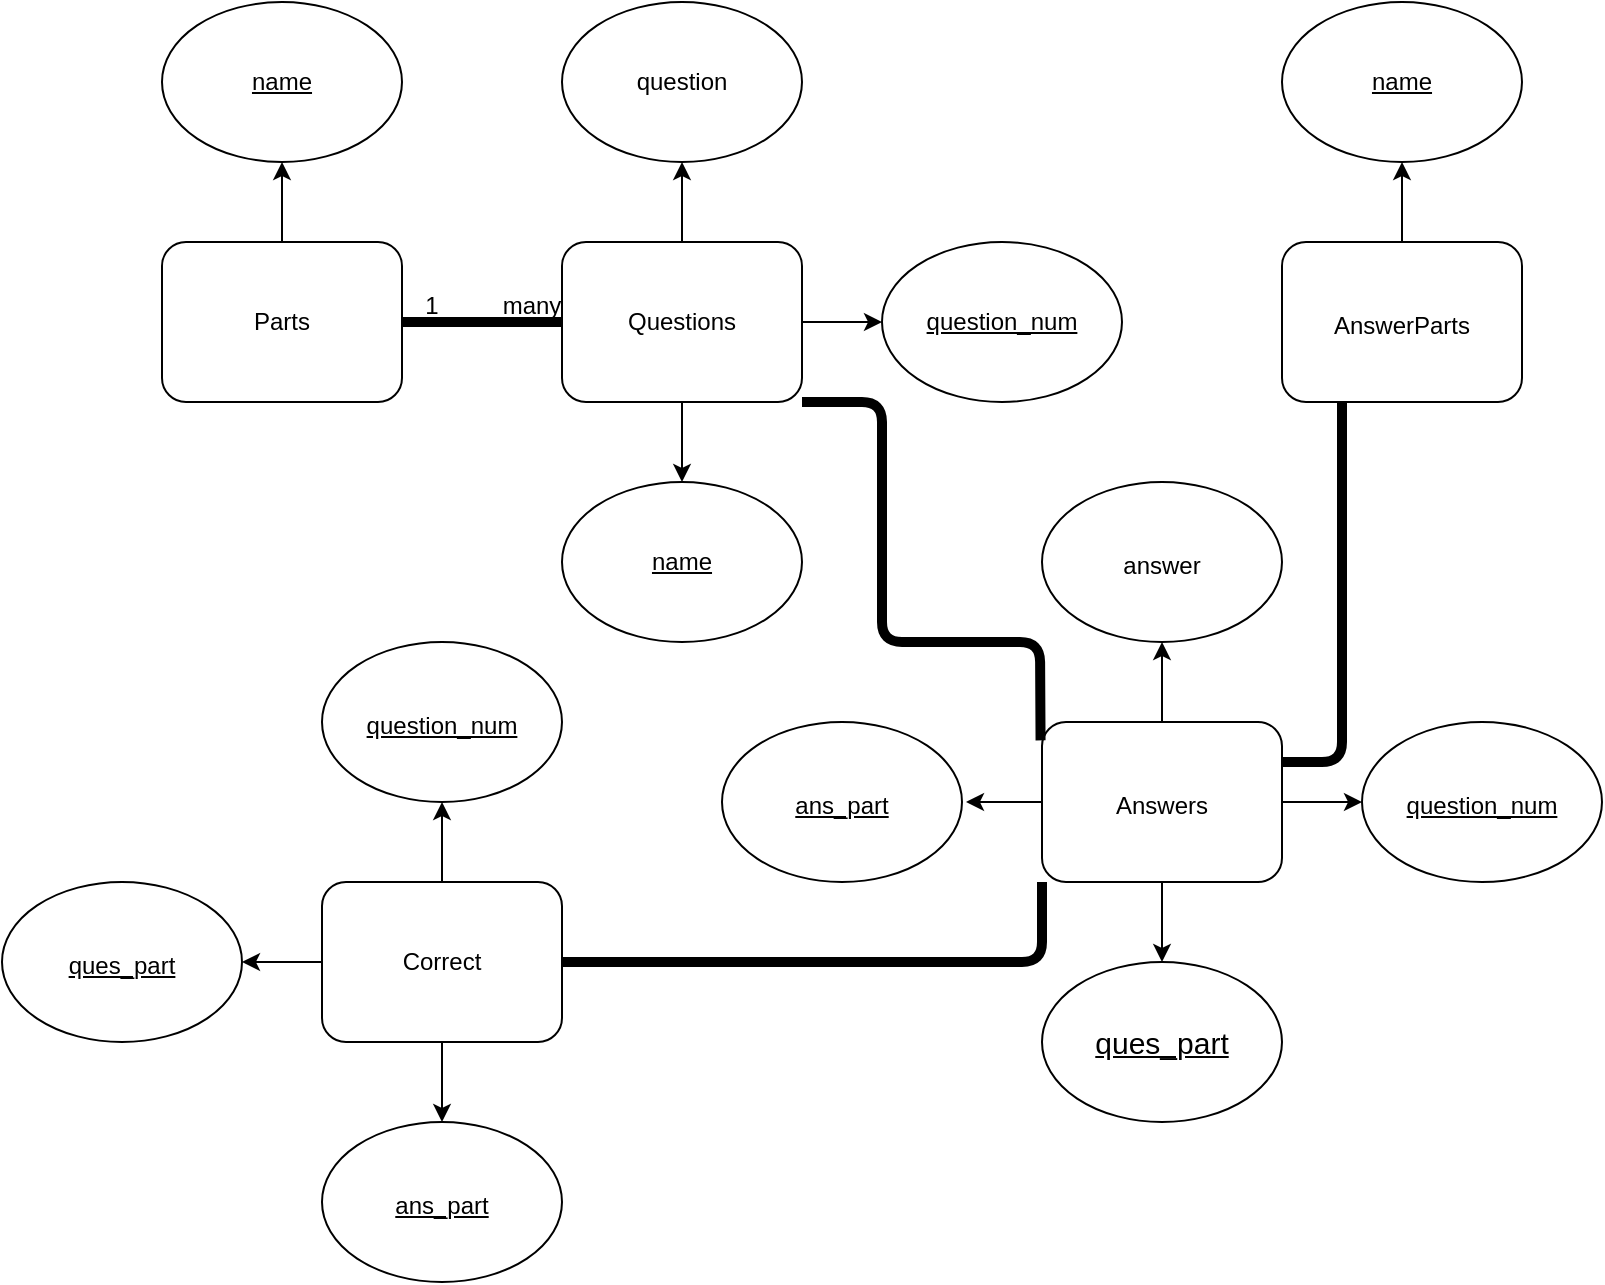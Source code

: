 <mxfile version="13.6.0" type="github">
  <diagram id="omB23WNYtrH4AIbexvp6" name="Page-1">
    <mxGraphModel dx="936" dy="752" grid="1" gridSize="10" guides="1" tooltips="1" connect="1" arrows="1" fold="1" page="1" pageScale="1" pageWidth="827" pageHeight="1169" math="0" shadow="0">
      <root>
        <mxCell id="0" />
        <mxCell id="1" parent="0" />
        <mxCell id="BBoNorSyIThurT8fwN3v-1" value="Parts" style="rounded=1;whiteSpace=wrap;html=1;" vertex="1" parent="1">
          <mxGeometry x="80" y="400" width="120" height="80" as="geometry" />
        </mxCell>
        <mxCell id="BBoNorSyIThurT8fwN3v-2" value="&lt;u&gt;name&lt;/u&gt;" style="ellipse;whiteSpace=wrap;html=1;" vertex="1" parent="1">
          <mxGeometry x="80" y="280" width="120" height="80" as="geometry" />
        </mxCell>
        <mxCell id="BBoNorSyIThurT8fwN3v-3" value="" style="endArrow=classic;html=1;entryX=0.5;entryY=1;entryDx=0;entryDy=0;exitX=0.5;exitY=0;exitDx=0;exitDy=0;" edge="1" parent="1" source="BBoNorSyIThurT8fwN3v-1" target="BBoNorSyIThurT8fwN3v-2">
          <mxGeometry width="50" height="50" relative="1" as="geometry">
            <mxPoint x="360" y="600" as="sourcePoint" />
            <mxPoint x="410" y="550" as="targetPoint" />
          </mxGeometry>
        </mxCell>
        <mxCell id="BBoNorSyIThurT8fwN3v-4" value="Questions" style="rounded=1;whiteSpace=wrap;html=1;" vertex="1" parent="1">
          <mxGeometry x="280" y="400" width="120" height="80" as="geometry" />
        </mxCell>
        <mxCell id="BBoNorSyIThurT8fwN3v-5" value="question" style="ellipse;whiteSpace=wrap;html=1;" vertex="1" parent="1">
          <mxGeometry x="280" y="280" width="120" height="80" as="geometry" />
        </mxCell>
        <mxCell id="BBoNorSyIThurT8fwN3v-6" value="&lt;u&gt;question_num&lt;/u&gt;" style="ellipse;whiteSpace=wrap;html=1;" vertex="1" parent="1">
          <mxGeometry x="440" y="400" width="120" height="80" as="geometry" />
        </mxCell>
        <mxCell id="BBoNorSyIThurT8fwN3v-7" value="&lt;u&gt;name&lt;/u&gt;" style="ellipse;whiteSpace=wrap;html=1;" vertex="1" parent="1">
          <mxGeometry x="280" y="520" width="120" height="80" as="geometry" />
        </mxCell>
        <mxCell id="BBoNorSyIThurT8fwN3v-8" value="" style="endArrow=classic;html=1;exitX=0.5;exitY=0;exitDx=0;exitDy=0;" edge="1" parent="1" source="BBoNorSyIThurT8fwN3v-4" target="BBoNorSyIThurT8fwN3v-5">
          <mxGeometry width="50" height="50" relative="1" as="geometry">
            <mxPoint x="360" y="600" as="sourcePoint" />
            <mxPoint x="410" y="550" as="targetPoint" />
          </mxGeometry>
        </mxCell>
        <mxCell id="BBoNorSyIThurT8fwN3v-11" value="" style="endArrow=classic;html=1;exitX=1;exitY=0.5;exitDx=0;exitDy=0;entryX=0;entryY=0.5;entryDx=0;entryDy=0;" edge="1" parent="1" source="BBoNorSyIThurT8fwN3v-4" target="BBoNorSyIThurT8fwN3v-6">
          <mxGeometry width="50" height="50" relative="1" as="geometry">
            <mxPoint x="360" y="600" as="sourcePoint" />
            <mxPoint x="410" y="550" as="targetPoint" />
          </mxGeometry>
        </mxCell>
        <mxCell id="BBoNorSyIThurT8fwN3v-12" value="" style="endArrow=classic;html=1;exitX=0.5;exitY=1;exitDx=0;exitDy=0;" edge="1" parent="1" source="BBoNorSyIThurT8fwN3v-4" target="BBoNorSyIThurT8fwN3v-7">
          <mxGeometry width="50" height="50" relative="1" as="geometry">
            <mxPoint x="360" y="600" as="sourcePoint" />
            <mxPoint x="410" y="550" as="targetPoint" />
          </mxGeometry>
        </mxCell>
        <mxCell id="BBoNorSyIThurT8fwN3v-13" value="" style="endArrow=none;html=1;exitX=1;exitY=0.5;exitDx=0;exitDy=0;entryX=0;entryY=0.5;entryDx=0;entryDy=0;fontSize=15;strokeWidth=5;" edge="1" parent="1" source="BBoNorSyIThurT8fwN3v-1" target="BBoNorSyIThurT8fwN3v-4">
          <mxGeometry width="50" height="50" relative="1" as="geometry">
            <mxPoint x="360" y="600" as="sourcePoint" />
            <mxPoint x="410" y="550" as="targetPoint" />
          </mxGeometry>
        </mxCell>
        <mxCell id="BBoNorSyIThurT8fwN3v-14" value="&lt;font style=&quot;font-size: 12px&quot;&gt;AnswerParts&lt;/font&gt;" style="rounded=1;whiteSpace=wrap;html=1;fontSize=15;" vertex="1" parent="1">
          <mxGeometry x="640" y="400" width="120" height="80" as="geometry" />
        </mxCell>
        <mxCell id="BBoNorSyIThurT8fwN3v-15" value="&lt;u&gt;name&lt;/u&gt;" style="ellipse;whiteSpace=wrap;html=1;" vertex="1" parent="1">
          <mxGeometry x="640" y="280" width="120" height="80" as="geometry" />
        </mxCell>
        <mxCell id="BBoNorSyIThurT8fwN3v-18" value="" style="endArrow=classic;html=1;exitX=0.5;exitY=0;exitDx=0;exitDy=0;entryX=0.5;entryY=1;entryDx=0;entryDy=0;" edge="1" parent="1" source="BBoNorSyIThurT8fwN3v-14" target="BBoNorSyIThurT8fwN3v-15">
          <mxGeometry width="50" height="50" relative="1" as="geometry">
            <mxPoint x="350" y="410" as="sourcePoint" />
            <mxPoint x="350" y="370" as="targetPoint" />
          </mxGeometry>
        </mxCell>
        <mxCell id="BBoNorSyIThurT8fwN3v-19" value="&lt;font style=&quot;font-size: 12px&quot;&gt;Answers&lt;/font&gt;" style="rounded=1;whiteSpace=wrap;html=1;fontSize=15;" vertex="1" parent="1">
          <mxGeometry x="520" y="640" width="120" height="80" as="geometry" />
        </mxCell>
        <mxCell id="BBoNorSyIThurT8fwN3v-20" value="&lt;font style=&quot;font-size: 12px&quot;&gt;answer&lt;/font&gt;" style="ellipse;whiteSpace=wrap;html=1;fontSize=15;" vertex="1" parent="1">
          <mxGeometry x="520" y="520" width="120" height="80" as="geometry" />
        </mxCell>
        <mxCell id="BBoNorSyIThurT8fwN3v-21" value="&lt;u&gt;&lt;font style=&quot;font-size: 12px&quot;&gt;ans_part&lt;/font&gt;&lt;/u&gt;" style="ellipse;whiteSpace=wrap;html=1;fontSize=15;" vertex="1" parent="1">
          <mxGeometry x="360" y="640" width="120" height="80" as="geometry" />
        </mxCell>
        <mxCell id="BBoNorSyIThurT8fwN3v-22" value="&lt;u&gt;ques_part&lt;/u&gt;" style="ellipse;whiteSpace=wrap;html=1;fontSize=15;" vertex="1" parent="1">
          <mxGeometry x="520" y="760" width="120" height="80" as="geometry" />
        </mxCell>
        <mxCell id="BBoNorSyIThurT8fwN3v-23" value="&lt;u&gt;&lt;font style=&quot;font-size: 12px&quot;&gt;question_num&lt;/font&gt;&lt;/u&gt;" style="ellipse;whiteSpace=wrap;html=1;fontSize=15;" vertex="1" parent="1">
          <mxGeometry x="680" y="640" width="120" height="80" as="geometry" />
        </mxCell>
        <mxCell id="BBoNorSyIThurT8fwN3v-25" value="" style="endArrow=classic;html=1;exitX=0;exitY=0.5;exitDx=0;exitDy=0;" edge="1" parent="1" source="BBoNorSyIThurT8fwN3v-19">
          <mxGeometry width="50" height="50" relative="1" as="geometry">
            <mxPoint x="350" y="410" as="sourcePoint" />
            <mxPoint x="482" y="680" as="targetPoint" />
          </mxGeometry>
        </mxCell>
        <mxCell id="BBoNorSyIThurT8fwN3v-26" value="" style="endArrow=classic;html=1;exitX=0.5;exitY=0;exitDx=0;exitDy=0;entryX=0.5;entryY=1;entryDx=0;entryDy=0;" edge="1" parent="1" source="BBoNorSyIThurT8fwN3v-19" target="BBoNorSyIThurT8fwN3v-20">
          <mxGeometry width="50" height="50" relative="1" as="geometry">
            <mxPoint x="530" y="690" as="sourcePoint" />
            <mxPoint x="492" y="690" as="targetPoint" />
          </mxGeometry>
        </mxCell>
        <mxCell id="BBoNorSyIThurT8fwN3v-27" value="" style="endArrow=classic;html=1;exitX=1;exitY=0.5;exitDx=0;exitDy=0;entryX=0;entryY=0.5;entryDx=0;entryDy=0;" edge="1" parent="1" source="BBoNorSyIThurT8fwN3v-19" target="BBoNorSyIThurT8fwN3v-23">
          <mxGeometry width="50" height="50" relative="1" as="geometry">
            <mxPoint x="590" y="650" as="sourcePoint" />
            <mxPoint x="590" y="610" as="targetPoint" />
          </mxGeometry>
        </mxCell>
        <mxCell id="BBoNorSyIThurT8fwN3v-28" value="" style="endArrow=classic;html=1;exitX=0.5;exitY=1;exitDx=0;exitDy=0;" edge="1" parent="1" source="BBoNorSyIThurT8fwN3v-19" target="BBoNorSyIThurT8fwN3v-22">
          <mxGeometry width="50" height="50" relative="1" as="geometry">
            <mxPoint x="600" y="660" as="sourcePoint" />
            <mxPoint x="600" y="620" as="targetPoint" />
          </mxGeometry>
        </mxCell>
        <mxCell id="BBoNorSyIThurT8fwN3v-29" value="" style="endArrow=none;html=1;strokeWidth=5;fontSize=15;exitX=1;exitY=0.25;exitDx=0;exitDy=0;" edge="1" parent="1" source="BBoNorSyIThurT8fwN3v-19">
          <mxGeometry width="50" height="50" relative="1" as="geometry">
            <mxPoint x="360" y="600" as="sourcePoint" />
            <mxPoint x="670" y="480" as="targetPoint" />
            <Array as="points">
              <mxPoint x="670" y="660" />
            </Array>
          </mxGeometry>
        </mxCell>
        <mxCell id="BBoNorSyIThurT8fwN3v-34" style="edgeStyle=orthogonalEdgeStyle;rounded=0;orthogonalLoop=1;jettySize=auto;html=1;exitX=0.5;exitY=0;exitDx=0;exitDy=0;entryX=0.5;entryY=1;entryDx=0;entryDy=0;strokeWidth=1;fontSize=15;" edge="1" parent="1" source="BBoNorSyIThurT8fwN3v-30" target="BBoNorSyIThurT8fwN3v-31">
          <mxGeometry relative="1" as="geometry" />
        </mxCell>
        <mxCell id="BBoNorSyIThurT8fwN3v-35" style="edgeStyle=orthogonalEdgeStyle;rounded=0;orthogonalLoop=1;jettySize=auto;html=1;exitX=0;exitY=0.5;exitDx=0;exitDy=0;entryX=1;entryY=0.5;entryDx=0;entryDy=0;strokeWidth=1;fontSize=15;" edge="1" parent="1" source="BBoNorSyIThurT8fwN3v-30" target="BBoNorSyIThurT8fwN3v-33">
          <mxGeometry relative="1" as="geometry" />
        </mxCell>
        <mxCell id="BBoNorSyIThurT8fwN3v-36" style="edgeStyle=orthogonalEdgeStyle;rounded=0;orthogonalLoop=1;jettySize=auto;html=1;exitX=0.5;exitY=1;exitDx=0;exitDy=0;entryX=0.5;entryY=0;entryDx=0;entryDy=0;strokeWidth=1;fontSize=15;" edge="1" parent="1" source="BBoNorSyIThurT8fwN3v-30" target="BBoNorSyIThurT8fwN3v-32">
          <mxGeometry relative="1" as="geometry" />
        </mxCell>
        <mxCell id="BBoNorSyIThurT8fwN3v-30" value="Correct" style="rounded=1;whiteSpace=wrap;html=1;" vertex="1" parent="1">
          <mxGeometry x="160" y="720" width="120" height="80" as="geometry" />
        </mxCell>
        <mxCell id="BBoNorSyIThurT8fwN3v-31" value="&lt;u&gt;&lt;font style=&quot;font-size: 12px&quot;&gt;question_num&lt;/font&gt;&lt;/u&gt;" style="ellipse;whiteSpace=wrap;html=1;fontSize=15;" vertex="1" parent="1">
          <mxGeometry x="160" y="600" width="120" height="80" as="geometry" />
        </mxCell>
        <mxCell id="BBoNorSyIThurT8fwN3v-32" value="&lt;u&gt;&lt;font style=&quot;font-size: 12px&quot;&gt;ans_part&lt;/font&gt;&lt;/u&gt;" style="ellipse;whiteSpace=wrap;html=1;fontSize=15;" vertex="1" parent="1">
          <mxGeometry x="160" y="840" width="120" height="80" as="geometry" />
        </mxCell>
        <mxCell id="BBoNorSyIThurT8fwN3v-33" value="&lt;u&gt;&lt;font style=&quot;font-size: 12px&quot;&gt;ques_part&lt;/font&gt;&lt;/u&gt;" style="ellipse;whiteSpace=wrap;html=1;fontSize=15;" vertex="1" parent="1">
          <mxGeometry y="720" width="120" height="80" as="geometry" />
        </mxCell>
        <mxCell id="BBoNorSyIThurT8fwN3v-40" value="" style="endArrow=none;html=1;strokeWidth=5;fontSize=15;entryX=0;entryY=1;entryDx=0;entryDy=0;" edge="1" parent="1" source="BBoNorSyIThurT8fwN3v-30" target="BBoNorSyIThurT8fwN3v-19">
          <mxGeometry width="50" height="50" relative="1" as="geometry">
            <mxPoint x="475" y="760" as="sourcePoint" />
            <mxPoint x="520" y="720" as="targetPoint" />
            <Array as="points">
              <mxPoint x="520" y="760" />
            </Array>
          </mxGeometry>
        </mxCell>
        <mxCell id="BBoNorSyIThurT8fwN3v-42" value="" style="endArrow=none;html=1;strokeWidth=5;fontSize=15;exitX=1;exitY=1;exitDx=0;exitDy=0;entryX=-0.006;entryY=0.115;entryDx=0;entryDy=0;entryPerimeter=0;" edge="1" parent="1" source="BBoNorSyIThurT8fwN3v-4" target="BBoNorSyIThurT8fwN3v-19">
          <mxGeometry width="50" height="50" relative="1" as="geometry">
            <mxPoint x="399" y="470" as="sourcePoint" />
            <mxPoint x="520" y="600" as="targetPoint" />
            <Array as="points">
              <mxPoint x="440" y="480" />
              <mxPoint x="440" y="600" />
              <mxPoint x="519" y="600" />
            </Array>
          </mxGeometry>
        </mxCell>
        <mxCell id="BBoNorSyIThurT8fwN3v-45" value="&lt;font style=&quot;font-size: 12px&quot;&gt;1&lt;/font&gt;" style="text;html=1;strokeColor=none;fillColor=none;align=center;verticalAlign=middle;whiteSpace=wrap;rounded=0;fontSize=15;" vertex="1" parent="1">
          <mxGeometry x="200" y="420" width="30" height="20" as="geometry" />
        </mxCell>
        <mxCell id="BBoNorSyIThurT8fwN3v-46" value="&lt;font style=&quot;font-size: 12px&quot;&gt;many&lt;/font&gt;" style="text;html=1;strokeColor=none;fillColor=none;align=center;verticalAlign=middle;whiteSpace=wrap;rounded=0;fontSize=15;" vertex="1" parent="1">
          <mxGeometry x="250" y="420" width="30" height="20" as="geometry" />
        </mxCell>
      </root>
    </mxGraphModel>
  </diagram>
</mxfile>
